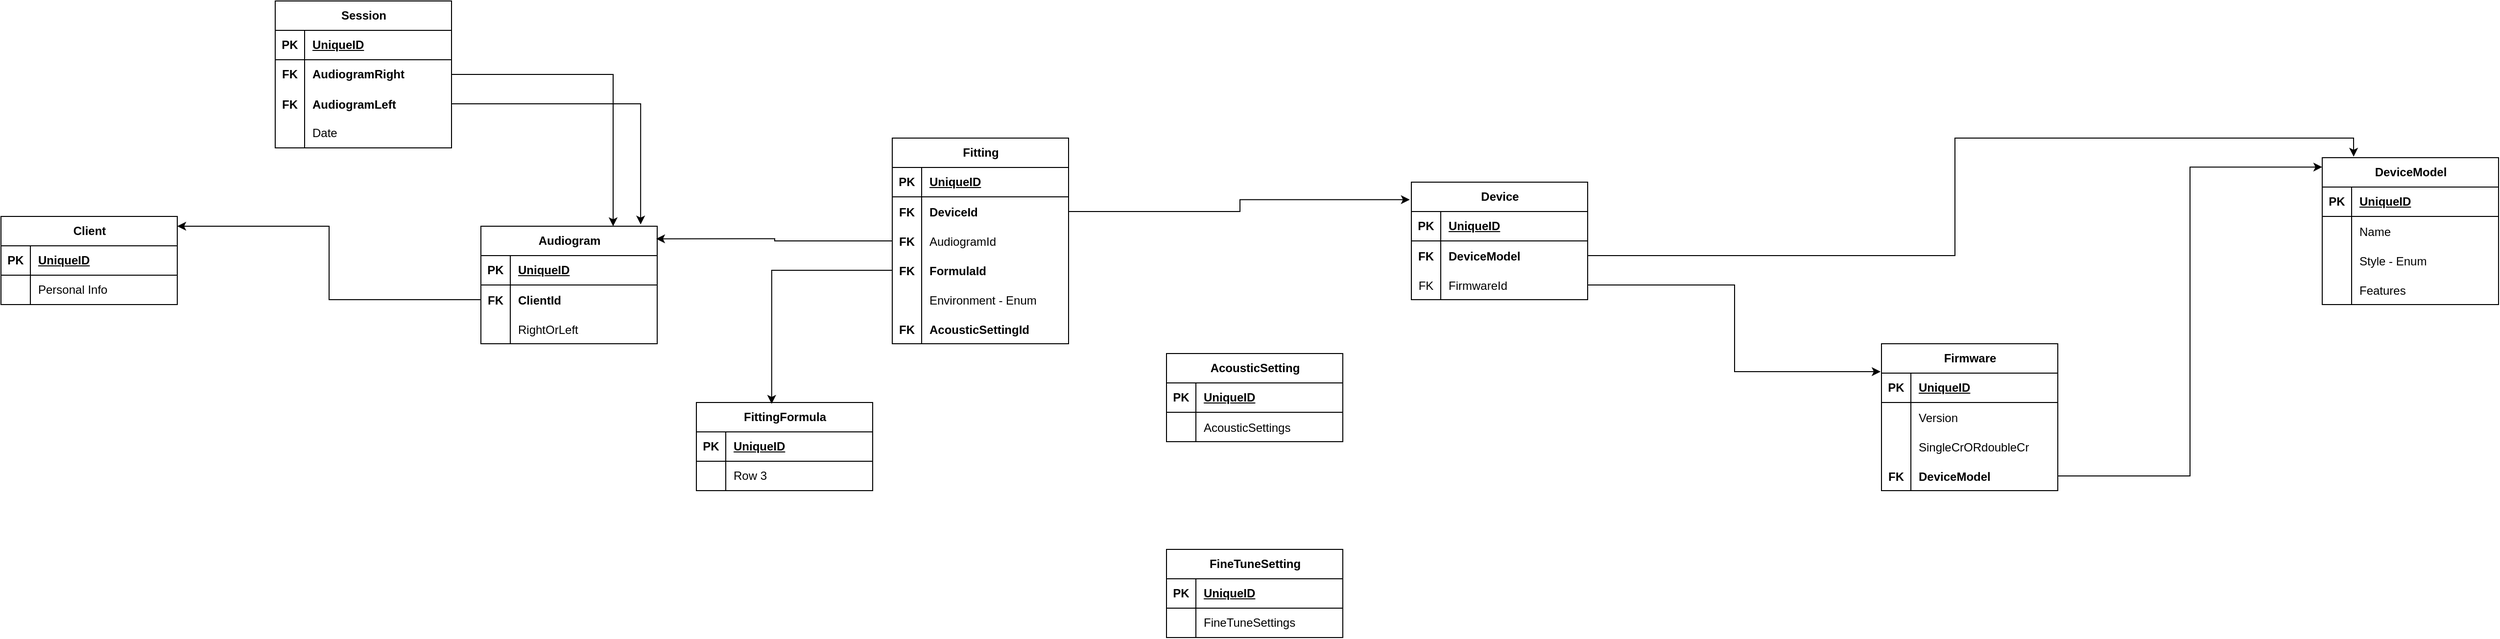 <mxfile version="22.1.8" type="github">
  <diagram id="R2lEEEUBdFMjLlhIrx00" name="Page-1">
    <mxGraphModel dx="1027" dy="1687" grid="1" gridSize="10" guides="1" tooltips="1" connect="1" arrows="1" fold="1" page="1" pageScale="1" pageWidth="850" pageHeight="1100" math="0" shadow="0" extFonts="Permanent Marker^https://fonts.googleapis.com/css?family=Permanent+Marker">
      <root>
        <mxCell id="0" />
        <mxCell id="1" parent="0" />
        <mxCell id="cJ0MQhGtS9fVkW0OTrRe-14" value="Client" style="shape=table;startSize=30;container=1;collapsible=1;childLayout=tableLayout;fixedRows=1;rowLines=0;fontStyle=1;align=center;resizeLast=1;html=1;" parent="1" vertex="1">
          <mxGeometry x="730" y="20" width="180" height="90" as="geometry" />
        </mxCell>
        <mxCell id="cJ0MQhGtS9fVkW0OTrRe-15" value="" style="shape=tableRow;horizontal=0;startSize=0;swimlaneHead=0;swimlaneBody=0;fillColor=none;collapsible=0;dropTarget=0;points=[[0,0.5],[1,0.5]];portConstraint=eastwest;top=0;left=0;right=0;bottom=1;" parent="cJ0MQhGtS9fVkW0OTrRe-14" vertex="1">
          <mxGeometry y="30" width="180" height="30" as="geometry" />
        </mxCell>
        <mxCell id="cJ0MQhGtS9fVkW0OTrRe-16" value="PK" style="shape=partialRectangle;connectable=0;fillColor=none;top=0;left=0;bottom=0;right=0;fontStyle=1;overflow=hidden;whiteSpace=wrap;html=1;" parent="cJ0MQhGtS9fVkW0OTrRe-15" vertex="1">
          <mxGeometry width="30" height="30" as="geometry">
            <mxRectangle width="30" height="30" as="alternateBounds" />
          </mxGeometry>
        </mxCell>
        <mxCell id="cJ0MQhGtS9fVkW0OTrRe-17" value="UniqueID" style="shape=partialRectangle;connectable=0;fillColor=none;top=0;left=0;bottom=0;right=0;align=left;spacingLeft=6;fontStyle=5;overflow=hidden;whiteSpace=wrap;html=1;" parent="cJ0MQhGtS9fVkW0OTrRe-15" vertex="1">
          <mxGeometry x="30" width="150" height="30" as="geometry">
            <mxRectangle width="150" height="30" as="alternateBounds" />
          </mxGeometry>
        </mxCell>
        <mxCell id="cJ0MQhGtS9fVkW0OTrRe-18" value="" style="shape=tableRow;horizontal=0;startSize=0;swimlaneHead=0;swimlaneBody=0;fillColor=none;collapsible=0;dropTarget=0;points=[[0,0.5],[1,0.5]];portConstraint=eastwest;top=0;left=0;right=0;bottom=0;" parent="cJ0MQhGtS9fVkW0OTrRe-14" vertex="1">
          <mxGeometry y="60" width="180" height="30" as="geometry" />
        </mxCell>
        <mxCell id="cJ0MQhGtS9fVkW0OTrRe-19" value="" style="shape=partialRectangle;connectable=0;fillColor=none;top=0;left=0;bottom=0;right=0;editable=1;overflow=hidden;whiteSpace=wrap;html=1;" parent="cJ0MQhGtS9fVkW0OTrRe-18" vertex="1">
          <mxGeometry width="30" height="30" as="geometry">
            <mxRectangle width="30" height="30" as="alternateBounds" />
          </mxGeometry>
        </mxCell>
        <mxCell id="cJ0MQhGtS9fVkW0OTrRe-20" value="Personal Info" style="shape=partialRectangle;connectable=0;fillColor=none;top=0;left=0;bottom=0;right=0;align=left;spacingLeft=6;overflow=hidden;whiteSpace=wrap;html=1;" parent="cJ0MQhGtS9fVkW0OTrRe-18" vertex="1">
          <mxGeometry x="30" width="150" height="30" as="geometry">
            <mxRectangle width="150" height="30" as="alternateBounds" />
          </mxGeometry>
        </mxCell>
        <mxCell id="cJ0MQhGtS9fVkW0OTrRe-27" value="Audiogram" style="shape=table;startSize=30;container=1;collapsible=1;childLayout=tableLayout;fixedRows=1;rowLines=0;fontStyle=1;align=center;resizeLast=1;html=1;" parent="1" vertex="1">
          <mxGeometry x="1220" y="30" width="180" height="120" as="geometry" />
        </mxCell>
        <mxCell id="cJ0MQhGtS9fVkW0OTrRe-28" value="" style="shape=tableRow;horizontal=0;startSize=0;swimlaneHead=0;swimlaneBody=0;fillColor=none;collapsible=0;dropTarget=0;points=[[0,0.5],[1,0.5]];portConstraint=eastwest;top=0;left=0;right=0;bottom=1;" parent="cJ0MQhGtS9fVkW0OTrRe-27" vertex="1">
          <mxGeometry y="30" width="180" height="30" as="geometry" />
        </mxCell>
        <mxCell id="cJ0MQhGtS9fVkW0OTrRe-29" value="PK" style="shape=partialRectangle;connectable=0;fillColor=none;top=0;left=0;bottom=0;right=0;fontStyle=1;overflow=hidden;whiteSpace=wrap;html=1;" parent="cJ0MQhGtS9fVkW0OTrRe-28" vertex="1">
          <mxGeometry width="30" height="30" as="geometry">
            <mxRectangle width="30" height="30" as="alternateBounds" />
          </mxGeometry>
        </mxCell>
        <mxCell id="cJ0MQhGtS9fVkW0OTrRe-30" value="UniqueID" style="shape=partialRectangle;connectable=0;fillColor=none;top=0;left=0;bottom=0;right=0;align=left;spacingLeft=6;fontStyle=5;overflow=hidden;whiteSpace=wrap;html=1;" parent="cJ0MQhGtS9fVkW0OTrRe-28" vertex="1">
          <mxGeometry x="30" width="150" height="30" as="geometry">
            <mxRectangle width="150" height="30" as="alternateBounds" />
          </mxGeometry>
        </mxCell>
        <mxCell id="qfbmZJwwjqAYUTj6WXDI-45" value="" style="shape=tableRow;horizontal=0;startSize=0;swimlaneHead=0;swimlaneBody=0;fillColor=none;collapsible=0;dropTarget=0;points=[[0,0.5],[1,0.5]];portConstraint=eastwest;top=0;left=0;right=0;bottom=0;" vertex="1" parent="cJ0MQhGtS9fVkW0OTrRe-27">
          <mxGeometry y="60" width="180" height="30" as="geometry" />
        </mxCell>
        <mxCell id="qfbmZJwwjqAYUTj6WXDI-46" value="FK" style="shape=partialRectangle;connectable=0;fillColor=none;top=0;left=0;bottom=0;right=0;editable=1;overflow=hidden;fontStyle=1" vertex="1" parent="qfbmZJwwjqAYUTj6WXDI-45">
          <mxGeometry width="30" height="30" as="geometry">
            <mxRectangle width="30" height="30" as="alternateBounds" />
          </mxGeometry>
        </mxCell>
        <mxCell id="qfbmZJwwjqAYUTj6WXDI-47" value="ClientId" style="shape=partialRectangle;connectable=0;fillColor=none;top=0;left=0;bottom=0;right=0;align=left;spacingLeft=6;overflow=hidden;fontStyle=1" vertex="1" parent="qfbmZJwwjqAYUTj6WXDI-45">
          <mxGeometry x="30" width="150" height="30" as="geometry">
            <mxRectangle width="150" height="30" as="alternateBounds" />
          </mxGeometry>
        </mxCell>
        <mxCell id="qfbmZJwwjqAYUTj6WXDI-111" value="" style="shape=tableRow;horizontal=0;startSize=0;swimlaneHead=0;swimlaneBody=0;fillColor=none;collapsible=0;dropTarget=0;points=[[0,0.5],[1,0.5]];portConstraint=eastwest;top=0;left=0;right=0;bottom=0;" vertex="1" parent="cJ0MQhGtS9fVkW0OTrRe-27">
          <mxGeometry y="90" width="180" height="30" as="geometry" />
        </mxCell>
        <mxCell id="qfbmZJwwjqAYUTj6WXDI-112" value="" style="shape=partialRectangle;connectable=0;fillColor=none;top=0;left=0;bottom=0;right=0;editable=1;overflow=hidden;" vertex="1" parent="qfbmZJwwjqAYUTj6WXDI-111">
          <mxGeometry width="30" height="30" as="geometry">
            <mxRectangle width="30" height="30" as="alternateBounds" />
          </mxGeometry>
        </mxCell>
        <mxCell id="qfbmZJwwjqAYUTj6WXDI-113" value="RightOrLeft" style="shape=partialRectangle;connectable=0;fillColor=none;top=0;left=0;bottom=0;right=0;align=left;spacingLeft=6;overflow=hidden;" vertex="1" parent="qfbmZJwwjqAYUTj6WXDI-111">
          <mxGeometry x="30" width="150" height="30" as="geometry">
            <mxRectangle width="150" height="30" as="alternateBounds" />
          </mxGeometry>
        </mxCell>
        <mxCell id="cJ0MQhGtS9fVkW0OTrRe-60" value="Fitting" style="shape=table;startSize=30;container=1;collapsible=1;childLayout=tableLayout;fixedRows=1;rowLines=0;fontStyle=1;align=center;resizeLast=1;html=1;" parent="1" vertex="1">
          <mxGeometry x="1640" y="-60" width="180" height="210" as="geometry" />
        </mxCell>
        <mxCell id="cJ0MQhGtS9fVkW0OTrRe-61" value="" style="shape=tableRow;horizontal=0;startSize=0;swimlaneHead=0;swimlaneBody=0;fillColor=none;collapsible=0;dropTarget=0;points=[[0,0.5],[1,0.5]];portConstraint=eastwest;top=0;left=0;right=0;bottom=1;" parent="cJ0MQhGtS9fVkW0OTrRe-60" vertex="1">
          <mxGeometry y="30" width="180" height="30" as="geometry" />
        </mxCell>
        <mxCell id="cJ0MQhGtS9fVkW0OTrRe-62" value="PK" style="shape=partialRectangle;connectable=0;fillColor=none;top=0;left=0;bottom=0;right=0;fontStyle=1;overflow=hidden;whiteSpace=wrap;html=1;" parent="cJ0MQhGtS9fVkW0OTrRe-61" vertex="1">
          <mxGeometry width="30" height="30" as="geometry">
            <mxRectangle width="30" height="30" as="alternateBounds" />
          </mxGeometry>
        </mxCell>
        <mxCell id="cJ0MQhGtS9fVkW0OTrRe-63" value="UniqueID" style="shape=partialRectangle;connectable=0;fillColor=none;top=0;left=0;bottom=0;right=0;align=left;spacingLeft=6;fontStyle=5;overflow=hidden;whiteSpace=wrap;html=1;" parent="cJ0MQhGtS9fVkW0OTrRe-61" vertex="1">
          <mxGeometry x="30" width="150" height="30" as="geometry">
            <mxRectangle width="150" height="30" as="alternateBounds" />
          </mxGeometry>
        </mxCell>
        <mxCell id="qfbmZJwwjqAYUTj6WXDI-128" value="" style="shape=tableRow;horizontal=0;startSize=0;swimlaneHead=0;swimlaneBody=0;fillColor=none;collapsible=0;dropTarget=0;points=[[0,0.5],[1,0.5]];portConstraint=eastwest;top=0;left=0;right=0;bottom=0;" vertex="1" parent="cJ0MQhGtS9fVkW0OTrRe-60">
          <mxGeometry y="60" width="180" height="30" as="geometry" />
        </mxCell>
        <mxCell id="qfbmZJwwjqAYUTj6WXDI-129" value="FK" style="shape=partialRectangle;connectable=0;fillColor=none;top=0;left=0;bottom=0;right=0;editable=1;overflow=hidden;fontStyle=1" vertex="1" parent="qfbmZJwwjqAYUTj6WXDI-128">
          <mxGeometry width="30" height="30" as="geometry">
            <mxRectangle width="30" height="30" as="alternateBounds" />
          </mxGeometry>
        </mxCell>
        <mxCell id="qfbmZJwwjqAYUTj6WXDI-130" value="DeviceId" style="shape=partialRectangle;connectable=0;fillColor=none;top=0;left=0;bottom=0;right=0;align=left;spacingLeft=6;overflow=hidden;fontStyle=1" vertex="1" parent="qfbmZJwwjqAYUTj6WXDI-128">
          <mxGeometry x="30" width="150" height="30" as="geometry">
            <mxRectangle width="150" height="30" as="alternateBounds" />
          </mxGeometry>
        </mxCell>
        <mxCell id="qfbmZJwwjqAYUTj6WXDI-121" value="" style="shape=tableRow;horizontal=0;startSize=0;swimlaneHead=0;swimlaneBody=0;fillColor=none;collapsible=0;dropTarget=0;points=[[0,0.5],[1,0.5]];portConstraint=eastwest;top=0;left=0;right=0;bottom=0;" vertex="1" parent="cJ0MQhGtS9fVkW0OTrRe-60">
          <mxGeometry y="90" width="180" height="30" as="geometry" />
        </mxCell>
        <mxCell id="qfbmZJwwjqAYUTj6WXDI-122" value="FK" style="shape=partialRectangle;connectable=0;fillColor=none;top=0;left=0;bottom=0;right=0;editable=1;overflow=hidden;fontStyle=1" vertex="1" parent="qfbmZJwwjqAYUTj6WXDI-121">
          <mxGeometry width="30" height="30" as="geometry">
            <mxRectangle width="30" height="30" as="alternateBounds" />
          </mxGeometry>
        </mxCell>
        <mxCell id="qfbmZJwwjqAYUTj6WXDI-123" value="AudiogramId" style="shape=partialRectangle;connectable=0;fillColor=none;top=0;left=0;bottom=0;right=0;align=left;spacingLeft=6;overflow=hidden;" vertex="1" parent="qfbmZJwwjqAYUTj6WXDI-121">
          <mxGeometry x="30" width="150" height="30" as="geometry">
            <mxRectangle width="150" height="30" as="alternateBounds" />
          </mxGeometry>
        </mxCell>
        <mxCell id="qfbmZJwwjqAYUTj6WXDI-69" value="" style="shape=tableRow;horizontal=0;startSize=0;swimlaneHead=0;swimlaneBody=0;fillColor=none;collapsible=0;dropTarget=0;points=[[0,0.5],[1,0.5]];portConstraint=eastwest;top=0;left=0;right=0;bottom=0;" vertex="1" parent="cJ0MQhGtS9fVkW0OTrRe-60">
          <mxGeometry y="120" width="180" height="30" as="geometry" />
        </mxCell>
        <mxCell id="qfbmZJwwjqAYUTj6WXDI-70" value="FK" style="shape=partialRectangle;connectable=0;fillColor=none;top=0;left=0;bottom=0;right=0;editable=1;overflow=hidden;fontStyle=1" vertex="1" parent="qfbmZJwwjqAYUTj6WXDI-69">
          <mxGeometry width="30" height="30" as="geometry">
            <mxRectangle width="30" height="30" as="alternateBounds" />
          </mxGeometry>
        </mxCell>
        <mxCell id="qfbmZJwwjqAYUTj6WXDI-71" value="FormulaId" style="shape=partialRectangle;connectable=0;fillColor=none;top=0;left=0;bottom=0;right=0;align=left;spacingLeft=6;overflow=hidden;fontStyle=1" vertex="1" parent="qfbmZJwwjqAYUTj6WXDI-69">
          <mxGeometry x="30" width="150" height="30" as="geometry">
            <mxRectangle width="150" height="30" as="alternateBounds" />
          </mxGeometry>
        </mxCell>
        <mxCell id="qfbmZJwwjqAYUTj6WXDI-132" value="" style="shape=tableRow;horizontal=0;startSize=0;swimlaneHead=0;swimlaneBody=0;fillColor=none;collapsible=0;dropTarget=0;points=[[0,0.5],[1,0.5]];portConstraint=eastwest;top=0;left=0;right=0;bottom=0;" vertex="1" parent="cJ0MQhGtS9fVkW0OTrRe-60">
          <mxGeometry y="150" width="180" height="30" as="geometry" />
        </mxCell>
        <mxCell id="qfbmZJwwjqAYUTj6WXDI-133" value="" style="shape=partialRectangle;connectable=0;fillColor=none;top=0;left=0;bottom=0;right=0;editable=1;overflow=hidden;" vertex="1" parent="qfbmZJwwjqAYUTj6WXDI-132">
          <mxGeometry width="30" height="30" as="geometry">
            <mxRectangle width="30" height="30" as="alternateBounds" />
          </mxGeometry>
        </mxCell>
        <mxCell id="qfbmZJwwjqAYUTj6WXDI-134" value="Environment - Enum" style="shape=partialRectangle;connectable=0;fillColor=none;top=0;left=0;bottom=0;right=0;align=left;spacingLeft=6;overflow=hidden;" vertex="1" parent="qfbmZJwwjqAYUTj6WXDI-132">
          <mxGeometry x="30" width="150" height="30" as="geometry">
            <mxRectangle width="150" height="30" as="alternateBounds" />
          </mxGeometry>
        </mxCell>
        <mxCell id="qfbmZJwwjqAYUTj6WXDI-135" value="" style="shape=tableRow;horizontal=0;startSize=0;swimlaneHead=0;swimlaneBody=0;fillColor=none;collapsible=0;dropTarget=0;points=[[0,0.5],[1,0.5]];portConstraint=eastwest;top=0;left=0;right=0;bottom=0;" vertex="1" parent="cJ0MQhGtS9fVkW0OTrRe-60">
          <mxGeometry y="180" width="180" height="30" as="geometry" />
        </mxCell>
        <mxCell id="qfbmZJwwjqAYUTj6WXDI-136" value="FK" style="shape=partialRectangle;connectable=0;fillColor=none;top=0;left=0;bottom=0;right=0;editable=1;overflow=hidden;fontStyle=1" vertex="1" parent="qfbmZJwwjqAYUTj6WXDI-135">
          <mxGeometry width="30" height="30" as="geometry">
            <mxRectangle width="30" height="30" as="alternateBounds" />
          </mxGeometry>
        </mxCell>
        <mxCell id="qfbmZJwwjqAYUTj6WXDI-137" value="AcousticSettingId" style="shape=partialRectangle;connectable=0;fillColor=none;top=0;left=0;bottom=0;right=0;align=left;spacingLeft=6;overflow=hidden;fontStyle=1" vertex="1" parent="qfbmZJwwjqAYUTj6WXDI-135">
          <mxGeometry x="30" width="150" height="30" as="geometry">
            <mxRectangle width="150" height="30" as="alternateBounds" />
          </mxGeometry>
        </mxCell>
        <mxCell id="cJ0MQhGtS9fVkW0OTrRe-78" value="Device" style="shape=table;startSize=30;container=1;collapsible=1;childLayout=tableLayout;fixedRows=1;rowLines=0;fontStyle=1;align=center;resizeLast=1;html=1;" parent="1" vertex="1">
          <mxGeometry x="2170" y="-15" width="180" height="120" as="geometry" />
        </mxCell>
        <mxCell id="cJ0MQhGtS9fVkW0OTrRe-79" value="" style="shape=tableRow;horizontal=0;startSize=0;swimlaneHead=0;swimlaneBody=0;fillColor=none;collapsible=0;dropTarget=0;points=[[0,0.5],[1,0.5]];portConstraint=eastwest;top=0;left=0;right=0;bottom=1;" parent="cJ0MQhGtS9fVkW0OTrRe-78" vertex="1">
          <mxGeometry y="30" width="180" height="30" as="geometry" />
        </mxCell>
        <mxCell id="cJ0MQhGtS9fVkW0OTrRe-80" value="PK" style="shape=partialRectangle;connectable=0;fillColor=none;top=0;left=0;bottom=0;right=0;fontStyle=1;overflow=hidden;whiteSpace=wrap;html=1;" parent="cJ0MQhGtS9fVkW0OTrRe-79" vertex="1">
          <mxGeometry width="30" height="30" as="geometry">
            <mxRectangle width="30" height="30" as="alternateBounds" />
          </mxGeometry>
        </mxCell>
        <mxCell id="cJ0MQhGtS9fVkW0OTrRe-81" value="UniqueID" style="shape=partialRectangle;connectable=0;fillColor=none;top=0;left=0;bottom=0;right=0;align=left;spacingLeft=6;fontStyle=5;overflow=hidden;whiteSpace=wrap;html=1;" parent="cJ0MQhGtS9fVkW0OTrRe-79" vertex="1">
          <mxGeometry x="30" width="150" height="30" as="geometry">
            <mxRectangle width="150" height="30" as="alternateBounds" />
          </mxGeometry>
        </mxCell>
        <mxCell id="qfbmZJwwjqAYUTj6WXDI-39" value="" style="shape=tableRow;horizontal=0;startSize=0;swimlaneHead=0;swimlaneBody=0;fillColor=none;collapsible=0;dropTarget=0;points=[[0,0.5],[1,0.5]];portConstraint=eastwest;top=0;left=0;right=0;bottom=0;" vertex="1" parent="cJ0MQhGtS9fVkW0OTrRe-78">
          <mxGeometry y="60" width="180" height="30" as="geometry" />
        </mxCell>
        <mxCell id="qfbmZJwwjqAYUTj6WXDI-40" value="FK" style="shape=partialRectangle;connectable=0;fillColor=none;top=0;left=0;bottom=0;right=0;editable=1;overflow=hidden;fontStyle=1" vertex="1" parent="qfbmZJwwjqAYUTj6WXDI-39">
          <mxGeometry width="30" height="30" as="geometry">
            <mxRectangle width="30" height="30" as="alternateBounds" />
          </mxGeometry>
        </mxCell>
        <mxCell id="qfbmZJwwjqAYUTj6WXDI-41" value="DeviceModel" style="shape=partialRectangle;connectable=0;fillColor=none;top=0;left=0;bottom=0;right=0;align=left;spacingLeft=6;overflow=hidden;fontStyle=1" vertex="1" parent="qfbmZJwwjqAYUTj6WXDI-39">
          <mxGeometry x="30" width="150" height="30" as="geometry">
            <mxRectangle width="150" height="30" as="alternateBounds" />
          </mxGeometry>
        </mxCell>
        <mxCell id="qfbmZJwwjqAYUTj6WXDI-7" value="" style="shape=tableRow;horizontal=0;startSize=0;swimlaneHead=0;swimlaneBody=0;fillColor=none;collapsible=0;dropTarget=0;points=[[0,0.5],[1,0.5]];portConstraint=eastwest;top=0;left=0;right=0;bottom=0;" vertex="1" parent="cJ0MQhGtS9fVkW0OTrRe-78">
          <mxGeometry y="90" width="180" height="30" as="geometry" />
        </mxCell>
        <mxCell id="qfbmZJwwjqAYUTj6WXDI-8" value="FK" style="shape=partialRectangle;connectable=0;fillColor=none;top=0;left=0;bottom=0;right=0;editable=1;overflow=hidden;" vertex="1" parent="qfbmZJwwjqAYUTj6WXDI-7">
          <mxGeometry width="30" height="30" as="geometry">
            <mxRectangle width="30" height="30" as="alternateBounds" />
          </mxGeometry>
        </mxCell>
        <mxCell id="qfbmZJwwjqAYUTj6WXDI-9" value="FirmwareId" style="shape=partialRectangle;connectable=0;fillColor=none;top=0;left=0;bottom=0;right=0;align=left;spacingLeft=6;overflow=hidden;" vertex="1" parent="qfbmZJwwjqAYUTj6WXDI-7">
          <mxGeometry x="30" width="150" height="30" as="geometry">
            <mxRectangle width="150" height="30" as="alternateBounds" />
          </mxGeometry>
        </mxCell>
        <mxCell id="cJ0MQhGtS9fVkW0OTrRe-94" value="DeviceModel" style="shape=table;startSize=30;container=1;collapsible=1;childLayout=tableLayout;fixedRows=1;rowLines=0;fontStyle=1;align=center;resizeLast=1;html=1;" parent="1" vertex="1">
          <mxGeometry x="3100" y="-40" width="180" height="150" as="geometry" />
        </mxCell>
        <mxCell id="cJ0MQhGtS9fVkW0OTrRe-95" value="" style="shape=tableRow;horizontal=0;startSize=0;swimlaneHead=0;swimlaneBody=0;fillColor=none;collapsible=0;dropTarget=0;points=[[0,0.5],[1,0.5]];portConstraint=eastwest;top=0;left=0;right=0;bottom=1;" parent="cJ0MQhGtS9fVkW0OTrRe-94" vertex="1">
          <mxGeometry y="30" width="180" height="30" as="geometry" />
        </mxCell>
        <mxCell id="cJ0MQhGtS9fVkW0OTrRe-96" value="PK" style="shape=partialRectangle;connectable=0;fillColor=none;top=0;left=0;bottom=0;right=0;fontStyle=1;overflow=hidden;whiteSpace=wrap;html=1;" parent="cJ0MQhGtS9fVkW0OTrRe-95" vertex="1">
          <mxGeometry width="30" height="30" as="geometry">
            <mxRectangle width="30" height="30" as="alternateBounds" />
          </mxGeometry>
        </mxCell>
        <mxCell id="cJ0MQhGtS9fVkW0OTrRe-97" value="UniqueID" style="shape=partialRectangle;connectable=0;fillColor=none;top=0;left=0;bottom=0;right=0;align=left;spacingLeft=6;fontStyle=5;overflow=hidden;whiteSpace=wrap;html=1;" parent="cJ0MQhGtS9fVkW0OTrRe-95" vertex="1">
          <mxGeometry x="30" width="150" height="30" as="geometry">
            <mxRectangle width="150" height="30" as="alternateBounds" />
          </mxGeometry>
        </mxCell>
        <mxCell id="qfbmZJwwjqAYUTj6WXDI-11" value="" style="shape=tableRow;horizontal=0;startSize=0;swimlaneHead=0;swimlaneBody=0;fillColor=none;collapsible=0;dropTarget=0;points=[[0,0.5],[1,0.5]];portConstraint=eastwest;top=0;left=0;right=0;bottom=0;" vertex="1" parent="cJ0MQhGtS9fVkW0OTrRe-94">
          <mxGeometry y="60" width="180" height="30" as="geometry" />
        </mxCell>
        <mxCell id="qfbmZJwwjqAYUTj6WXDI-12" value="" style="shape=partialRectangle;connectable=0;fillColor=none;top=0;left=0;bottom=0;right=0;editable=1;overflow=hidden;" vertex="1" parent="qfbmZJwwjqAYUTj6WXDI-11">
          <mxGeometry width="30" height="30" as="geometry">
            <mxRectangle width="30" height="30" as="alternateBounds" />
          </mxGeometry>
        </mxCell>
        <mxCell id="qfbmZJwwjqAYUTj6WXDI-13" value="Name" style="shape=partialRectangle;connectable=0;fillColor=none;top=0;left=0;bottom=0;right=0;align=left;spacingLeft=6;overflow=hidden;" vertex="1" parent="qfbmZJwwjqAYUTj6WXDI-11">
          <mxGeometry x="30" width="150" height="30" as="geometry">
            <mxRectangle width="150" height="30" as="alternateBounds" />
          </mxGeometry>
        </mxCell>
        <mxCell id="qfbmZJwwjqAYUTj6WXDI-20" value="" style="shape=tableRow;horizontal=0;startSize=0;swimlaneHead=0;swimlaneBody=0;fillColor=none;collapsible=0;dropTarget=0;points=[[0,0.5],[1,0.5]];portConstraint=eastwest;top=0;left=0;right=0;bottom=0;" vertex="1" parent="cJ0MQhGtS9fVkW0OTrRe-94">
          <mxGeometry y="90" width="180" height="30" as="geometry" />
        </mxCell>
        <mxCell id="qfbmZJwwjqAYUTj6WXDI-21" value="" style="shape=partialRectangle;connectable=0;fillColor=none;top=0;left=0;bottom=0;right=0;editable=1;overflow=hidden;" vertex="1" parent="qfbmZJwwjqAYUTj6WXDI-20">
          <mxGeometry width="30" height="30" as="geometry">
            <mxRectangle width="30" height="30" as="alternateBounds" />
          </mxGeometry>
        </mxCell>
        <mxCell id="qfbmZJwwjqAYUTj6WXDI-22" value="Style - Enum" style="shape=partialRectangle;connectable=0;fillColor=none;top=0;left=0;bottom=0;right=0;align=left;spacingLeft=6;overflow=hidden;" vertex="1" parent="qfbmZJwwjqAYUTj6WXDI-20">
          <mxGeometry x="30" width="150" height="30" as="geometry">
            <mxRectangle width="150" height="30" as="alternateBounds" />
          </mxGeometry>
        </mxCell>
        <mxCell id="qfbmZJwwjqAYUTj6WXDI-23" value="" style="shape=tableRow;horizontal=0;startSize=0;swimlaneHead=0;swimlaneBody=0;fillColor=none;collapsible=0;dropTarget=0;points=[[0,0.5],[1,0.5]];portConstraint=eastwest;top=0;left=0;right=0;bottom=0;" vertex="1" parent="cJ0MQhGtS9fVkW0OTrRe-94">
          <mxGeometry y="120" width="180" height="30" as="geometry" />
        </mxCell>
        <mxCell id="qfbmZJwwjqAYUTj6WXDI-24" value="" style="shape=partialRectangle;connectable=0;fillColor=none;top=0;left=0;bottom=0;right=0;editable=1;overflow=hidden;" vertex="1" parent="qfbmZJwwjqAYUTj6WXDI-23">
          <mxGeometry width="30" height="30" as="geometry">
            <mxRectangle width="30" height="30" as="alternateBounds" />
          </mxGeometry>
        </mxCell>
        <mxCell id="qfbmZJwwjqAYUTj6WXDI-25" value="Features" style="shape=partialRectangle;connectable=0;fillColor=none;top=0;left=0;bottom=0;right=0;align=left;spacingLeft=6;overflow=hidden;" vertex="1" parent="qfbmZJwwjqAYUTj6WXDI-23">
          <mxGeometry x="30" width="150" height="30" as="geometry">
            <mxRectangle width="150" height="30" as="alternateBounds" />
          </mxGeometry>
        </mxCell>
        <mxCell id="qfbmZJwwjqAYUTj6WXDI-10" style="edgeStyle=orthogonalEdgeStyle;rounded=0;orthogonalLoop=1;jettySize=auto;html=1;entryX=-0.005;entryY=0.19;entryDx=0;entryDy=0;entryPerimeter=0;" edge="1" parent="1" source="qfbmZJwwjqAYUTj6WXDI-7" target="cJ0MQhGtS9fVkW0OTrRe-122">
          <mxGeometry relative="1" as="geometry" />
        </mxCell>
        <mxCell id="qfbmZJwwjqAYUTj6WXDI-38" style="edgeStyle=orthogonalEdgeStyle;rounded=0;orthogonalLoop=1;jettySize=auto;html=1;entryX=0;entryY=0.064;entryDx=0;entryDy=0;entryPerimeter=0;" edge="1" parent="1" source="qfbmZJwwjqAYUTj6WXDI-35" target="cJ0MQhGtS9fVkW0OTrRe-94">
          <mxGeometry relative="1" as="geometry" />
        </mxCell>
        <mxCell id="cJ0MQhGtS9fVkW0OTrRe-122" value="Firmware" style="shape=table;startSize=30;container=1;collapsible=1;childLayout=tableLayout;fixedRows=1;rowLines=0;fontStyle=1;align=center;resizeLast=1;html=1;" parent="1" vertex="1">
          <mxGeometry x="2650" y="150" width="180" height="150" as="geometry" />
        </mxCell>
        <mxCell id="cJ0MQhGtS9fVkW0OTrRe-123" value="" style="shape=tableRow;horizontal=0;startSize=0;swimlaneHead=0;swimlaneBody=0;fillColor=none;collapsible=0;dropTarget=0;points=[[0,0.5],[1,0.5]];portConstraint=eastwest;top=0;left=0;right=0;bottom=1;" parent="cJ0MQhGtS9fVkW0OTrRe-122" vertex="1">
          <mxGeometry y="30" width="180" height="30" as="geometry" />
        </mxCell>
        <mxCell id="cJ0MQhGtS9fVkW0OTrRe-124" value="PK" style="shape=partialRectangle;connectable=0;fillColor=none;top=0;left=0;bottom=0;right=0;fontStyle=1;overflow=hidden;whiteSpace=wrap;html=1;" parent="cJ0MQhGtS9fVkW0OTrRe-123" vertex="1">
          <mxGeometry width="30" height="30" as="geometry">
            <mxRectangle width="30" height="30" as="alternateBounds" />
          </mxGeometry>
        </mxCell>
        <mxCell id="cJ0MQhGtS9fVkW0OTrRe-125" value="UniqueID" style="shape=partialRectangle;connectable=0;fillColor=none;top=0;left=0;bottom=0;right=0;align=left;spacingLeft=6;fontStyle=5;overflow=hidden;whiteSpace=wrap;html=1;" parent="cJ0MQhGtS9fVkW0OTrRe-123" vertex="1">
          <mxGeometry x="30" width="150" height="30" as="geometry">
            <mxRectangle width="150" height="30" as="alternateBounds" />
          </mxGeometry>
        </mxCell>
        <mxCell id="qfbmZJwwjqAYUTj6WXDI-29" value="" style="shape=tableRow;horizontal=0;startSize=0;swimlaneHead=0;swimlaneBody=0;fillColor=none;collapsible=0;dropTarget=0;points=[[0,0.5],[1,0.5]];portConstraint=eastwest;top=0;left=0;right=0;bottom=0;" vertex="1" parent="cJ0MQhGtS9fVkW0OTrRe-122">
          <mxGeometry y="60" width="180" height="30" as="geometry" />
        </mxCell>
        <mxCell id="qfbmZJwwjqAYUTj6WXDI-30" value="" style="shape=partialRectangle;connectable=0;fillColor=none;top=0;left=0;bottom=0;right=0;editable=1;overflow=hidden;" vertex="1" parent="qfbmZJwwjqAYUTj6WXDI-29">
          <mxGeometry width="30" height="30" as="geometry">
            <mxRectangle width="30" height="30" as="alternateBounds" />
          </mxGeometry>
        </mxCell>
        <mxCell id="qfbmZJwwjqAYUTj6WXDI-31" value="Version" style="shape=partialRectangle;connectable=0;fillColor=none;top=0;left=0;bottom=0;right=0;align=left;spacingLeft=6;overflow=hidden;" vertex="1" parent="qfbmZJwwjqAYUTj6WXDI-29">
          <mxGeometry x="30" width="150" height="30" as="geometry">
            <mxRectangle width="150" height="30" as="alternateBounds" />
          </mxGeometry>
        </mxCell>
        <mxCell id="qfbmZJwwjqAYUTj6WXDI-32" value="" style="shape=tableRow;horizontal=0;startSize=0;swimlaneHead=0;swimlaneBody=0;fillColor=none;collapsible=0;dropTarget=0;points=[[0,0.5],[1,0.5]];portConstraint=eastwest;top=0;left=0;right=0;bottom=0;" vertex="1" parent="cJ0MQhGtS9fVkW0OTrRe-122">
          <mxGeometry y="90" width="180" height="30" as="geometry" />
        </mxCell>
        <mxCell id="qfbmZJwwjqAYUTj6WXDI-33" value="" style="shape=partialRectangle;connectable=0;fillColor=none;top=0;left=0;bottom=0;right=0;editable=1;overflow=hidden;" vertex="1" parent="qfbmZJwwjqAYUTj6WXDI-32">
          <mxGeometry width="30" height="30" as="geometry">
            <mxRectangle width="30" height="30" as="alternateBounds" />
          </mxGeometry>
        </mxCell>
        <mxCell id="qfbmZJwwjqAYUTj6WXDI-34" value="SingleCrORdoubleCr" style="shape=partialRectangle;connectable=0;fillColor=none;top=0;left=0;bottom=0;right=0;align=left;spacingLeft=6;overflow=hidden;" vertex="1" parent="qfbmZJwwjqAYUTj6WXDI-32">
          <mxGeometry x="30" width="150" height="30" as="geometry">
            <mxRectangle width="150" height="30" as="alternateBounds" />
          </mxGeometry>
        </mxCell>
        <mxCell id="qfbmZJwwjqAYUTj6WXDI-35" value="" style="shape=tableRow;horizontal=0;startSize=0;swimlaneHead=0;swimlaneBody=0;fillColor=none;collapsible=0;dropTarget=0;points=[[0,0.5],[1,0.5]];portConstraint=eastwest;top=0;left=0;right=0;bottom=0;" vertex="1" parent="cJ0MQhGtS9fVkW0OTrRe-122">
          <mxGeometry y="120" width="180" height="30" as="geometry" />
        </mxCell>
        <mxCell id="qfbmZJwwjqAYUTj6WXDI-36" value="FK" style="shape=partialRectangle;connectable=0;fillColor=none;top=0;left=0;bottom=0;right=0;editable=1;overflow=hidden;fontStyle=1" vertex="1" parent="qfbmZJwwjqAYUTj6WXDI-35">
          <mxGeometry width="30" height="30" as="geometry">
            <mxRectangle width="30" height="30" as="alternateBounds" />
          </mxGeometry>
        </mxCell>
        <mxCell id="qfbmZJwwjqAYUTj6WXDI-37" value="DeviceModel" style="shape=partialRectangle;connectable=0;fillColor=none;top=0;left=0;bottom=0;right=0;align=left;spacingLeft=6;overflow=hidden;fontStyle=1" vertex="1" parent="qfbmZJwwjqAYUTj6WXDI-35">
          <mxGeometry x="30" width="150" height="30" as="geometry">
            <mxRectangle width="150" height="30" as="alternateBounds" />
          </mxGeometry>
        </mxCell>
        <mxCell id="qfbmZJwwjqAYUTj6WXDI-53" value="Session" style="shape=table;startSize=30;container=1;collapsible=1;childLayout=tableLayout;fixedRows=1;rowLines=0;fontStyle=1;align=center;resizeLast=1;html=1;" vertex="1" parent="1">
          <mxGeometry x="1010" y="-200" width="180" height="150" as="geometry" />
        </mxCell>
        <mxCell id="qfbmZJwwjqAYUTj6WXDI-54" value="" style="shape=tableRow;horizontal=0;startSize=0;swimlaneHead=0;swimlaneBody=0;fillColor=none;collapsible=0;dropTarget=0;points=[[0,0.5],[1,0.5]];portConstraint=eastwest;top=0;left=0;right=0;bottom=1;" vertex="1" parent="qfbmZJwwjqAYUTj6WXDI-53">
          <mxGeometry y="30" width="180" height="30" as="geometry" />
        </mxCell>
        <mxCell id="qfbmZJwwjqAYUTj6WXDI-55" value="PK" style="shape=partialRectangle;connectable=0;fillColor=none;top=0;left=0;bottom=0;right=0;fontStyle=1;overflow=hidden;whiteSpace=wrap;html=1;" vertex="1" parent="qfbmZJwwjqAYUTj6WXDI-54">
          <mxGeometry width="30" height="30" as="geometry">
            <mxRectangle width="30" height="30" as="alternateBounds" />
          </mxGeometry>
        </mxCell>
        <mxCell id="qfbmZJwwjqAYUTj6WXDI-56" value="UniqueID" style="shape=partialRectangle;connectable=0;fillColor=none;top=0;left=0;bottom=0;right=0;align=left;spacingLeft=6;fontStyle=5;overflow=hidden;whiteSpace=wrap;html=1;" vertex="1" parent="qfbmZJwwjqAYUTj6WXDI-54">
          <mxGeometry x="30" width="150" height="30" as="geometry">
            <mxRectangle width="150" height="30" as="alternateBounds" />
          </mxGeometry>
        </mxCell>
        <mxCell id="qfbmZJwwjqAYUTj6WXDI-57" value="" style="shape=tableRow;horizontal=0;startSize=0;swimlaneHead=0;swimlaneBody=0;fillColor=none;collapsible=0;dropTarget=0;points=[[0,0.5],[1,0.5]];portConstraint=eastwest;top=0;left=0;right=0;bottom=0;" vertex="1" parent="qfbmZJwwjqAYUTj6WXDI-53">
          <mxGeometry y="60" width="180" height="30" as="geometry" />
        </mxCell>
        <mxCell id="qfbmZJwwjqAYUTj6WXDI-58" value="&lt;b&gt;FK&lt;/b&gt;" style="shape=partialRectangle;connectable=0;fillColor=none;top=0;left=0;bottom=0;right=0;editable=1;overflow=hidden;whiteSpace=wrap;html=1;" vertex="1" parent="qfbmZJwwjqAYUTj6WXDI-57">
          <mxGeometry width="30" height="30" as="geometry">
            <mxRectangle width="30" height="30" as="alternateBounds" />
          </mxGeometry>
        </mxCell>
        <mxCell id="qfbmZJwwjqAYUTj6WXDI-59" value="&lt;b&gt;AudiogramRight&lt;/b&gt;" style="shape=partialRectangle;connectable=0;fillColor=none;top=0;left=0;bottom=0;right=0;align=left;spacingLeft=6;overflow=hidden;whiteSpace=wrap;html=1;" vertex="1" parent="qfbmZJwwjqAYUTj6WXDI-57">
          <mxGeometry x="30" width="150" height="30" as="geometry">
            <mxRectangle width="150" height="30" as="alternateBounds" />
          </mxGeometry>
        </mxCell>
        <mxCell id="qfbmZJwwjqAYUTj6WXDI-114" value="" style="shape=tableRow;horizontal=0;startSize=0;swimlaneHead=0;swimlaneBody=0;fillColor=none;collapsible=0;dropTarget=0;points=[[0,0.5],[1,0.5]];portConstraint=eastwest;top=0;left=0;right=0;bottom=0;" vertex="1" parent="qfbmZJwwjqAYUTj6WXDI-53">
          <mxGeometry y="90" width="180" height="30" as="geometry" />
        </mxCell>
        <mxCell id="qfbmZJwwjqAYUTj6WXDI-115" value="FK" style="shape=partialRectangle;connectable=0;fillColor=none;top=0;left=0;bottom=0;right=0;editable=1;overflow=hidden;fontStyle=1" vertex="1" parent="qfbmZJwwjqAYUTj6WXDI-114">
          <mxGeometry width="30" height="30" as="geometry">
            <mxRectangle width="30" height="30" as="alternateBounds" />
          </mxGeometry>
        </mxCell>
        <mxCell id="qfbmZJwwjqAYUTj6WXDI-116" value="AudiogramLeft" style="shape=partialRectangle;connectable=0;fillColor=none;top=0;left=0;bottom=0;right=0;align=left;spacingLeft=6;overflow=hidden;fontStyle=1" vertex="1" parent="qfbmZJwwjqAYUTj6WXDI-114">
          <mxGeometry x="30" width="150" height="30" as="geometry">
            <mxRectangle width="150" height="30" as="alternateBounds" />
          </mxGeometry>
        </mxCell>
        <mxCell id="qfbmZJwwjqAYUTj6WXDI-63" value="" style="shape=tableRow;horizontal=0;startSize=0;swimlaneHead=0;swimlaneBody=0;fillColor=none;collapsible=0;dropTarget=0;points=[[0,0.5],[1,0.5]];portConstraint=eastwest;top=0;left=0;right=0;bottom=0;" vertex="1" parent="qfbmZJwwjqAYUTj6WXDI-53">
          <mxGeometry y="120" width="180" height="30" as="geometry" />
        </mxCell>
        <mxCell id="qfbmZJwwjqAYUTj6WXDI-64" value="" style="shape=partialRectangle;connectable=0;fillColor=none;top=0;left=0;bottom=0;right=0;editable=1;overflow=hidden;whiteSpace=wrap;html=1;" vertex="1" parent="qfbmZJwwjqAYUTj6WXDI-63">
          <mxGeometry width="30" height="30" as="geometry">
            <mxRectangle width="30" height="30" as="alternateBounds" />
          </mxGeometry>
        </mxCell>
        <mxCell id="qfbmZJwwjqAYUTj6WXDI-65" value="Date" style="shape=partialRectangle;connectable=0;fillColor=none;top=0;left=0;bottom=0;right=0;align=left;spacingLeft=6;overflow=hidden;whiteSpace=wrap;html=1;" vertex="1" parent="qfbmZJwwjqAYUTj6WXDI-63">
          <mxGeometry x="30" width="150" height="30" as="geometry">
            <mxRectangle width="150" height="30" as="alternateBounds" />
          </mxGeometry>
        </mxCell>
        <mxCell id="qfbmZJwwjqAYUTj6WXDI-68" style="edgeStyle=orthogonalEdgeStyle;rounded=0;orthogonalLoop=1;jettySize=auto;html=1;entryX=0.178;entryY=-0.007;entryDx=0;entryDy=0;entryPerimeter=0;" edge="1" parent="1" source="qfbmZJwwjqAYUTj6WXDI-39" target="cJ0MQhGtS9fVkW0OTrRe-94">
          <mxGeometry relative="1" as="geometry" />
        </mxCell>
        <mxCell id="qfbmZJwwjqAYUTj6WXDI-72" value="FittingFormula" style="shape=table;startSize=30;container=1;collapsible=1;childLayout=tableLayout;fixedRows=1;rowLines=0;fontStyle=1;align=center;resizeLast=1;html=1;" vertex="1" parent="1">
          <mxGeometry x="1440" y="210" width="180" height="90" as="geometry" />
        </mxCell>
        <mxCell id="qfbmZJwwjqAYUTj6WXDI-73" value="" style="shape=tableRow;horizontal=0;startSize=0;swimlaneHead=0;swimlaneBody=0;fillColor=none;collapsible=0;dropTarget=0;points=[[0,0.5],[1,0.5]];portConstraint=eastwest;top=0;left=0;right=0;bottom=1;" vertex="1" parent="qfbmZJwwjqAYUTj6WXDI-72">
          <mxGeometry y="30" width="180" height="30" as="geometry" />
        </mxCell>
        <mxCell id="qfbmZJwwjqAYUTj6WXDI-74" value="PK" style="shape=partialRectangle;connectable=0;fillColor=none;top=0;left=0;bottom=0;right=0;fontStyle=1;overflow=hidden;whiteSpace=wrap;html=1;" vertex="1" parent="qfbmZJwwjqAYUTj6WXDI-73">
          <mxGeometry width="30" height="30" as="geometry">
            <mxRectangle width="30" height="30" as="alternateBounds" />
          </mxGeometry>
        </mxCell>
        <mxCell id="qfbmZJwwjqAYUTj6WXDI-75" value="UniqueID" style="shape=partialRectangle;connectable=0;fillColor=none;top=0;left=0;bottom=0;right=0;align=left;spacingLeft=6;fontStyle=5;overflow=hidden;whiteSpace=wrap;html=1;" vertex="1" parent="qfbmZJwwjqAYUTj6WXDI-73">
          <mxGeometry x="30" width="150" height="30" as="geometry">
            <mxRectangle width="150" height="30" as="alternateBounds" />
          </mxGeometry>
        </mxCell>
        <mxCell id="qfbmZJwwjqAYUTj6WXDI-82" value="" style="shape=tableRow;horizontal=0;startSize=0;swimlaneHead=0;swimlaneBody=0;fillColor=none;collapsible=0;dropTarget=0;points=[[0,0.5],[1,0.5]];portConstraint=eastwest;top=0;left=0;right=0;bottom=0;" vertex="1" parent="qfbmZJwwjqAYUTj6WXDI-72">
          <mxGeometry y="60" width="180" height="30" as="geometry" />
        </mxCell>
        <mxCell id="qfbmZJwwjqAYUTj6WXDI-83" value="" style="shape=partialRectangle;connectable=0;fillColor=none;top=0;left=0;bottom=0;right=0;editable=1;overflow=hidden;whiteSpace=wrap;html=1;" vertex="1" parent="qfbmZJwwjqAYUTj6WXDI-82">
          <mxGeometry width="30" height="30" as="geometry">
            <mxRectangle width="30" height="30" as="alternateBounds" />
          </mxGeometry>
        </mxCell>
        <mxCell id="qfbmZJwwjqAYUTj6WXDI-84" value="Row 3" style="shape=partialRectangle;connectable=0;fillColor=none;top=0;left=0;bottom=0;right=0;align=left;spacingLeft=6;overflow=hidden;whiteSpace=wrap;html=1;" vertex="1" parent="qfbmZJwwjqAYUTj6WXDI-82">
          <mxGeometry x="30" width="150" height="30" as="geometry">
            <mxRectangle width="150" height="30" as="alternateBounds" />
          </mxGeometry>
        </mxCell>
        <mxCell id="qfbmZJwwjqAYUTj6WXDI-106" style="edgeStyle=orthogonalEdgeStyle;rounded=0;orthogonalLoop=1;jettySize=auto;html=1;entryX=0.427;entryY=0.015;entryDx=0;entryDy=0;entryPerimeter=0;" edge="1" parent="1" source="qfbmZJwwjqAYUTj6WXDI-69" target="qfbmZJwwjqAYUTj6WXDI-72">
          <mxGeometry relative="1" as="geometry" />
        </mxCell>
        <mxCell id="qfbmZJwwjqAYUTj6WXDI-109" style="edgeStyle=orthogonalEdgeStyle;rounded=0;orthogonalLoop=1;jettySize=auto;html=1;entryX=0.75;entryY=0;entryDx=0;entryDy=0;" edge="1" parent="1" source="qfbmZJwwjqAYUTj6WXDI-57" target="cJ0MQhGtS9fVkW0OTrRe-27">
          <mxGeometry relative="1" as="geometry" />
        </mxCell>
        <mxCell id="qfbmZJwwjqAYUTj6WXDI-117" style="edgeStyle=orthogonalEdgeStyle;rounded=0;orthogonalLoop=1;jettySize=auto;html=1;entryX=0.906;entryY=-0.015;entryDx=0;entryDy=0;entryPerimeter=0;" edge="1" parent="1" source="qfbmZJwwjqAYUTj6WXDI-114" target="cJ0MQhGtS9fVkW0OTrRe-27">
          <mxGeometry relative="1" as="geometry" />
        </mxCell>
        <mxCell id="qfbmZJwwjqAYUTj6WXDI-125" style="edgeStyle=orthogonalEdgeStyle;rounded=0;orthogonalLoop=1;jettySize=auto;html=1;entryX=0.994;entryY=0.107;entryDx=0;entryDy=0;entryPerimeter=0;" edge="1" parent="1" source="qfbmZJwwjqAYUTj6WXDI-121" target="cJ0MQhGtS9fVkW0OTrRe-27">
          <mxGeometry relative="1" as="geometry" />
        </mxCell>
        <mxCell id="qfbmZJwwjqAYUTj6WXDI-127" style="edgeStyle=orthogonalEdgeStyle;rounded=0;orthogonalLoop=1;jettySize=auto;html=1;entryX=1;entryY=0.111;entryDx=0;entryDy=0;entryPerimeter=0;" edge="1" parent="1" source="qfbmZJwwjqAYUTj6WXDI-45" target="cJ0MQhGtS9fVkW0OTrRe-14">
          <mxGeometry relative="1" as="geometry" />
        </mxCell>
        <mxCell id="qfbmZJwwjqAYUTj6WXDI-131" style="edgeStyle=orthogonalEdgeStyle;rounded=0;orthogonalLoop=1;jettySize=auto;html=1;entryX=-0.009;entryY=0.149;entryDx=0;entryDy=0;entryPerimeter=0;" edge="1" parent="1" source="qfbmZJwwjqAYUTj6WXDI-128" target="cJ0MQhGtS9fVkW0OTrRe-78">
          <mxGeometry relative="1" as="geometry" />
        </mxCell>
        <mxCell id="qfbmZJwwjqAYUTj6WXDI-138" value="AcousticSetting" style="shape=table;startSize=30;container=1;collapsible=1;childLayout=tableLayout;fixedRows=1;rowLines=0;fontStyle=1;align=center;resizeLast=1;html=1;" vertex="1" parent="1">
          <mxGeometry x="1920" y="160" width="180" height="90" as="geometry" />
        </mxCell>
        <mxCell id="qfbmZJwwjqAYUTj6WXDI-139" value="" style="shape=tableRow;horizontal=0;startSize=0;swimlaneHead=0;swimlaneBody=0;fillColor=none;collapsible=0;dropTarget=0;points=[[0,0.5],[1,0.5]];portConstraint=eastwest;top=0;left=0;right=0;bottom=1;" vertex="1" parent="qfbmZJwwjqAYUTj6WXDI-138">
          <mxGeometry y="30" width="180" height="30" as="geometry" />
        </mxCell>
        <mxCell id="qfbmZJwwjqAYUTj6WXDI-140" value="PK" style="shape=partialRectangle;connectable=0;fillColor=none;top=0;left=0;bottom=0;right=0;fontStyle=1;overflow=hidden;whiteSpace=wrap;html=1;" vertex="1" parent="qfbmZJwwjqAYUTj6WXDI-139">
          <mxGeometry width="30" height="30" as="geometry">
            <mxRectangle width="30" height="30" as="alternateBounds" />
          </mxGeometry>
        </mxCell>
        <mxCell id="qfbmZJwwjqAYUTj6WXDI-141" value="UniqueID" style="shape=partialRectangle;connectable=0;fillColor=none;top=0;left=0;bottom=0;right=0;align=left;spacingLeft=6;fontStyle=5;overflow=hidden;whiteSpace=wrap;html=1;" vertex="1" parent="qfbmZJwwjqAYUTj6WXDI-139">
          <mxGeometry x="30" width="150" height="30" as="geometry">
            <mxRectangle width="150" height="30" as="alternateBounds" />
          </mxGeometry>
        </mxCell>
        <mxCell id="qfbmZJwwjqAYUTj6WXDI-164" value="" style="shape=tableRow;horizontal=0;startSize=0;swimlaneHead=0;swimlaneBody=0;fillColor=none;collapsible=0;dropTarget=0;points=[[0,0.5],[1,0.5]];portConstraint=eastwest;top=0;left=0;right=0;bottom=0;" vertex="1" parent="qfbmZJwwjqAYUTj6WXDI-138">
          <mxGeometry y="60" width="180" height="30" as="geometry" />
        </mxCell>
        <mxCell id="qfbmZJwwjqAYUTj6WXDI-165" value="" style="shape=partialRectangle;connectable=0;fillColor=none;top=0;left=0;bottom=0;right=0;editable=1;overflow=hidden;" vertex="1" parent="qfbmZJwwjqAYUTj6WXDI-164">
          <mxGeometry width="30" height="30" as="geometry">
            <mxRectangle width="30" height="30" as="alternateBounds" />
          </mxGeometry>
        </mxCell>
        <mxCell id="qfbmZJwwjqAYUTj6WXDI-166" value="AcousticSettings" style="shape=partialRectangle;connectable=0;fillColor=none;top=0;left=0;bottom=0;right=0;align=left;spacingLeft=6;overflow=hidden;" vertex="1" parent="qfbmZJwwjqAYUTj6WXDI-164">
          <mxGeometry x="30" width="150" height="30" as="geometry">
            <mxRectangle width="150" height="30" as="alternateBounds" />
          </mxGeometry>
        </mxCell>
        <mxCell id="qfbmZJwwjqAYUTj6WXDI-151" value="FineTuneSetting" style="shape=table;startSize=30;container=1;collapsible=1;childLayout=tableLayout;fixedRows=1;rowLines=0;fontStyle=1;align=center;resizeLast=1;html=1;" vertex="1" parent="1">
          <mxGeometry x="1920" y="360" width="180" height="90" as="geometry" />
        </mxCell>
        <mxCell id="qfbmZJwwjqAYUTj6WXDI-152" value="" style="shape=tableRow;horizontal=0;startSize=0;swimlaneHead=0;swimlaneBody=0;fillColor=none;collapsible=0;dropTarget=0;points=[[0,0.5],[1,0.5]];portConstraint=eastwest;top=0;left=0;right=0;bottom=1;" vertex="1" parent="qfbmZJwwjqAYUTj6WXDI-151">
          <mxGeometry y="30" width="180" height="30" as="geometry" />
        </mxCell>
        <mxCell id="qfbmZJwwjqAYUTj6WXDI-153" value="PK" style="shape=partialRectangle;connectable=0;fillColor=none;top=0;left=0;bottom=0;right=0;fontStyle=1;overflow=hidden;whiteSpace=wrap;html=1;" vertex="1" parent="qfbmZJwwjqAYUTj6WXDI-152">
          <mxGeometry width="30" height="30" as="geometry">
            <mxRectangle width="30" height="30" as="alternateBounds" />
          </mxGeometry>
        </mxCell>
        <mxCell id="qfbmZJwwjqAYUTj6WXDI-154" value="UniqueID" style="shape=partialRectangle;connectable=0;fillColor=none;top=0;left=0;bottom=0;right=0;align=left;spacingLeft=6;fontStyle=5;overflow=hidden;whiteSpace=wrap;html=1;" vertex="1" parent="qfbmZJwwjqAYUTj6WXDI-152">
          <mxGeometry x="30" width="150" height="30" as="geometry">
            <mxRectangle width="150" height="30" as="alternateBounds" />
          </mxGeometry>
        </mxCell>
        <mxCell id="qfbmZJwwjqAYUTj6WXDI-161" value="" style="shape=tableRow;horizontal=0;startSize=0;swimlaneHead=0;swimlaneBody=0;fillColor=none;collapsible=0;dropTarget=0;points=[[0,0.5],[1,0.5]];portConstraint=eastwest;top=0;left=0;right=0;bottom=0;" vertex="1" parent="qfbmZJwwjqAYUTj6WXDI-151">
          <mxGeometry y="60" width="180" height="30" as="geometry" />
        </mxCell>
        <mxCell id="qfbmZJwwjqAYUTj6WXDI-162" value="" style="shape=partialRectangle;connectable=0;fillColor=none;top=0;left=0;bottom=0;right=0;editable=1;overflow=hidden;whiteSpace=wrap;html=1;" vertex="1" parent="qfbmZJwwjqAYUTj6WXDI-161">
          <mxGeometry width="30" height="30" as="geometry">
            <mxRectangle width="30" height="30" as="alternateBounds" />
          </mxGeometry>
        </mxCell>
        <mxCell id="qfbmZJwwjqAYUTj6WXDI-163" value="FineTuneSettings" style="shape=partialRectangle;connectable=0;fillColor=none;top=0;left=0;bottom=0;right=0;align=left;spacingLeft=6;overflow=hidden;whiteSpace=wrap;html=1;" vertex="1" parent="qfbmZJwwjqAYUTj6WXDI-161">
          <mxGeometry x="30" width="150" height="30" as="geometry">
            <mxRectangle width="150" height="30" as="alternateBounds" />
          </mxGeometry>
        </mxCell>
      </root>
    </mxGraphModel>
  </diagram>
</mxfile>
